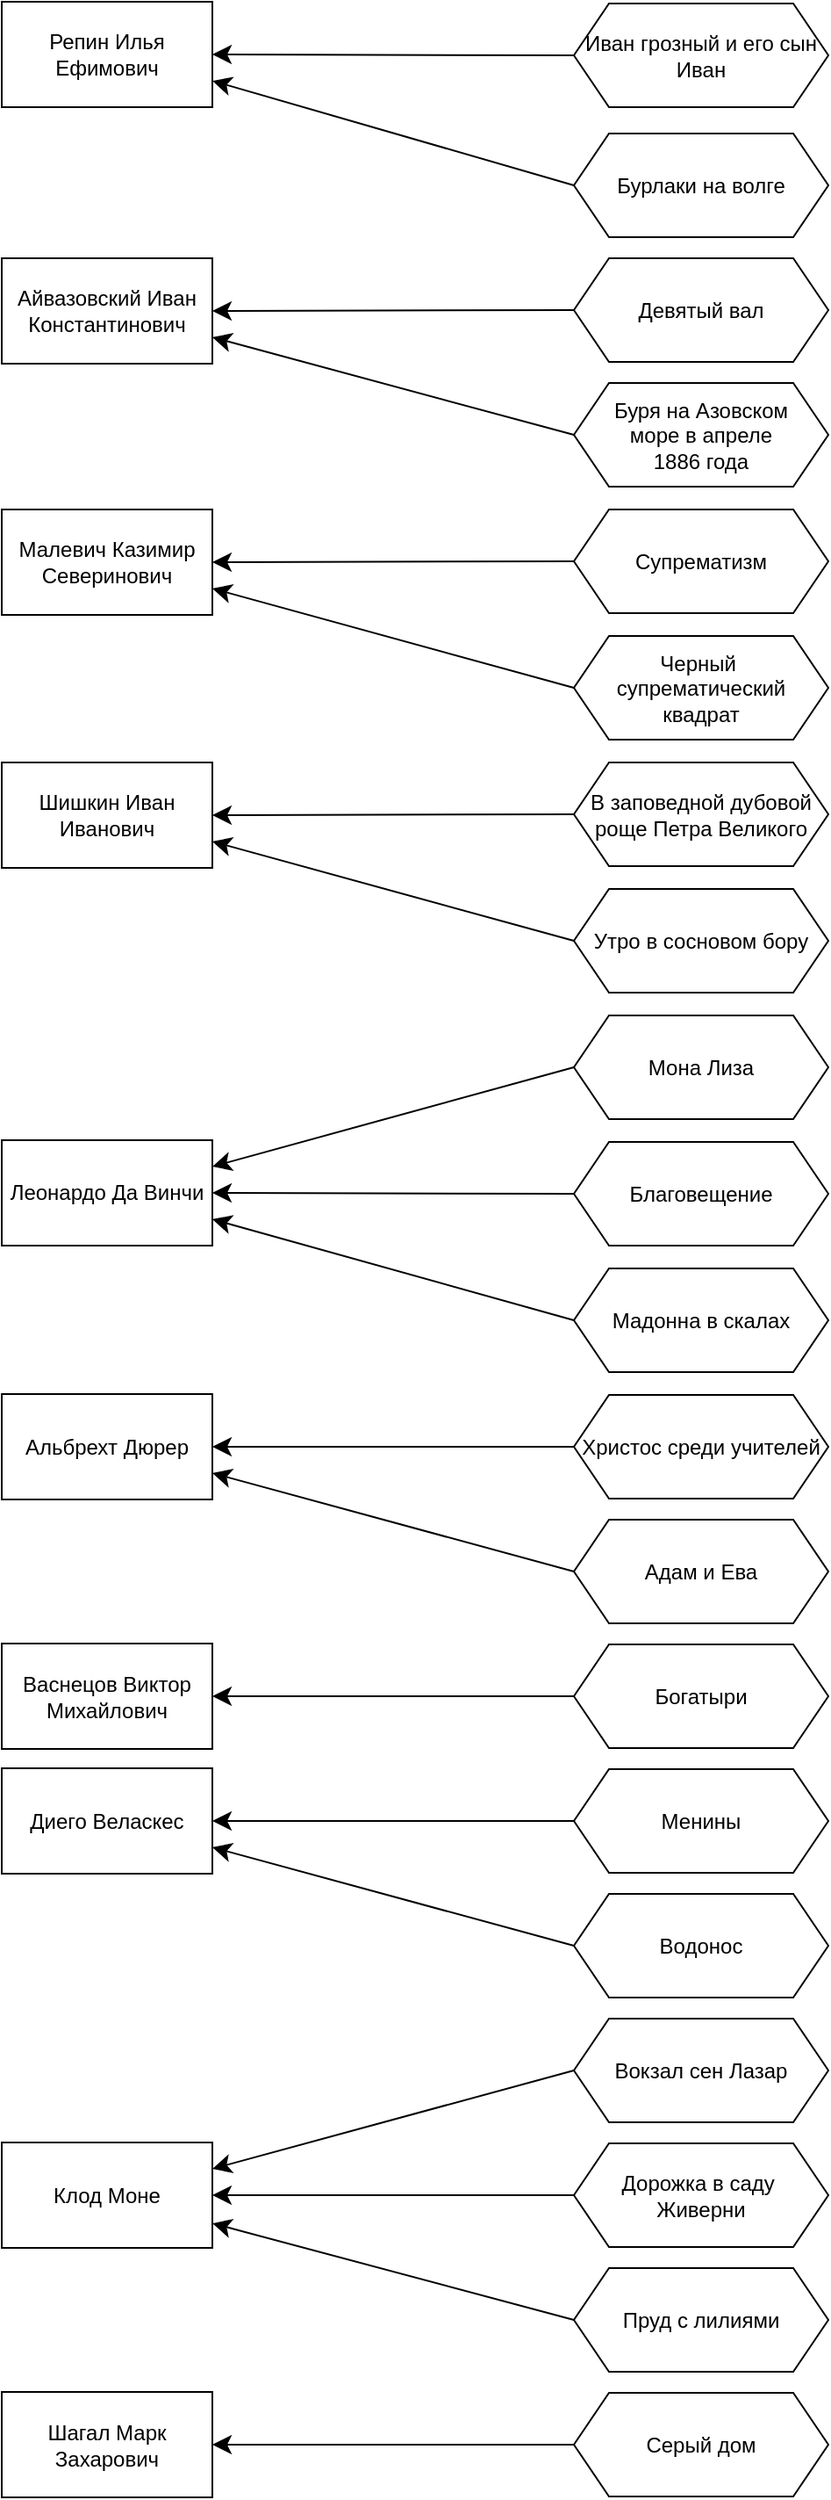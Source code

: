 <mxfile version="24.4.4" type="device" pages="3">
  <diagram name="CreatedBy" id="Sxd6O8bUPvhQP8ZZGYwb">
    <mxGraphModel dx="360" dy="856" grid="0" gridSize="10" guides="1" tooltips="1" connect="1" arrows="1" fold="1" page="0" pageScale="1" pageWidth="827" pageHeight="1169" math="0" shadow="0">
      <root>
        <mxCell id="0" />
        <mxCell id="1" parent="0" />
        <mxCell id="cnOoDW9bERbHqVxb7dPA-1" value="Репин Илья Ефимович" style="rounded=0;whiteSpace=wrap;html=1;" vertex="1" parent="1">
          <mxGeometry x="15" y="-193" width="120" height="60" as="geometry" />
        </mxCell>
        <mxCell id="cnOoDW9bERbHqVxb7dPA-2" value="Айвазовский Иван Константинович" style="rounded=0;whiteSpace=wrap;html=1;" vertex="1" parent="1">
          <mxGeometry x="15" y="-47" width="120" height="60" as="geometry" />
        </mxCell>
        <mxCell id="cnOoDW9bERbHqVxb7dPA-3" value="Малевич Казимир Северинович" style="rounded=0;whiteSpace=wrap;html=1;" vertex="1" parent="1">
          <mxGeometry x="15" y="96" width="120" height="60" as="geometry" />
        </mxCell>
        <mxCell id="cnOoDW9bERbHqVxb7dPA-4" value="Шишкин Иван Иванович" style="rounded=0;whiteSpace=wrap;html=1;" vertex="1" parent="1">
          <mxGeometry x="15" y="240" width="120" height="60" as="geometry" />
        </mxCell>
        <mxCell id="cnOoDW9bERbHqVxb7dPA-5" value="Леонардо Да Винчи" style="rounded=0;whiteSpace=wrap;html=1;" vertex="1" parent="1">
          <mxGeometry x="15" y="455" width="120" height="60" as="geometry" />
        </mxCell>
        <mxCell id="cnOoDW9bERbHqVxb7dPA-6" value="Альбрехт Дюрер" style="rounded=0;whiteSpace=wrap;html=1;" vertex="1" parent="1">
          <mxGeometry x="15" y="599.5" width="120" height="60" as="geometry" />
        </mxCell>
        <mxCell id="cnOoDW9bERbHqVxb7dPA-7" value="Васнецов Виктор Михайлович" style="rounded=0;whiteSpace=wrap;html=1;" vertex="1" parent="1">
          <mxGeometry x="15" y="741.5" width="120" height="60" as="geometry" />
        </mxCell>
        <mxCell id="cnOoDW9bERbHqVxb7dPA-8" value="Диего Веласкес" style="rounded=0;whiteSpace=wrap;html=1;" vertex="1" parent="1">
          <mxGeometry x="15" y="812.5" width="120" height="60" as="geometry" />
        </mxCell>
        <mxCell id="cnOoDW9bERbHqVxb7dPA-9" value="Клод Моне" style="rounded=0;whiteSpace=wrap;html=1;" vertex="1" parent="1">
          <mxGeometry x="15" y="1025.5" width="120" height="60" as="geometry" />
        </mxCell>
        <mxCell id="cnOoDW9bERbHqVxb7dPA-10" value="Шагал Марк Захарович" style="rounded=0;whiteSpace=wrap;html=1;" vertex="1" parent="1">
          <mxGeometry x="15" y="1167.5" width="120" height="60" as="geometry" />
        </mxCell>
        <mxCell id="cnOoDW9bERbHqVxb7dPA-21" style="edgeStyle=none;curved=1;rounded=0;orthogonalLoop=1;jettySize=auto;html=1;exitX=0;exitY=0.5;exitDx=0;exitDy=0;entryX=1;entryY=0.5;entryDx=0;entryDy=0;fontSize=12;startSize=8;endSize=8;" edge="1" parent="1" source="cnOoDW9bERbHqVxb7dPA-13" target="cnOoDW9bERbHqVxb7dPA-1">
          <mxGeometry relative="1" as="geometry" />
        </mxCell>
        <mxCell id="cnOoDW9bERbHqVxb7dPA-13" value="Иван грозный и его сын Иван" style="shape=hexagon;perimeter=hexagonPerimeter2;whiteSpace=wrap;html=1;fixedSize=1;" vertex="1" parent="1">
          <mxGeometry x="341" y="-192" width="145" height="59" as="geometry" />
        </mxCell>
        <mxCell id="cnOoDW9bERbHqVxb7dPA-22" style="edgeStyle=none;curved=1;rounded=0;orthogonalLoop=1;jettySize=auto;html=1;exitX=0;exitY=0.5;exitDx=0;exitDy=0;entryX=1;entryY=0.75;entryDx=0;entryDy=0;fontSize=12;startSize=8;endSize=8;" edge="1" parent="1" source="cnOoDW9bERbHqVxb7dPA-14" target="cnOoDW9bERbHqVxb7dPA-1">
          <mxGeometry relative="1" as="geometry" />
        </mxCell>
        <mxCell id="cnOoDW9bERbHqVxb7dPA-14" value="Бурлаки на волге" style="shape=hexagon;perimeter=hexagonPerimeter2;whiteSpace=wrap;html=1;fixedSize=1;" vertex="1" parent="1">
          <mxGeometry x="341" y="-118" width="145" height="59" as="geometry" />
        </mxCell>
        <mxCell id="cnOoDW9bERbHqVxb7dPA-23" style="edgeStyle=none;curved=1;rounded=0;orthogonalLoop=1;jettySize=auto;html=1;exitX=0;exitY=0.5;exitDx=0;exitDy=0;entryX=1;entryY=0.5;entryDx=0;entryDy=0;fontSize=12;startSize=8;endSize=8;" edge="1" parent="1" source="cnOoDW9bERbHqVxb7dPA-15" target="cnOoDW9bERbHqVxb7dPA-2">
          <mxGeometry relative="1" as="geometry" />
        </mxCell>
        <mxCell id="cnOoDW9bERbHqVxb7dPA-15" value="Девятый вал" style="shape=hexagon;perimeter=hexagonPerimeter2;whiteSpace=wrap;html=1;fixedSize=1;" vertex="1" parent="1">
          <mxGeometry x="341" y="-47" width="145" height="59" as="geometry" />
        </mxCell>
        <mxCell id="cnOoDW9bERbHqVxb7dPA-24" style="edgeStyle=none;curved=1;rounded=0;orthogonalLoop=1;jettySize=auto;html=1;exitX=0;exitY=0.5;exitDx=0;exitDy=0;entryX=1;entryY=0.75;entryDx=0;entryDy=0;fontSize=12;startSize=8;endSize=8;" edge="1" parent="1" source="cnOoDW9bERbHqVxb7dPA-16" target="cnOoDW9bERbHqVxb7dPA-2">
          <mxGeometry relative="1" as="geometry" />
        </mxCell>
        <mxCell id="cnOoDW9bERbHqVxb7dPA-16" value="Буря на Азовском&lt;div&gt;&amp;nbsp;море&amp;nbsp;&lt;span style=&quot;background-color: initial;&quot;&gt;в апреле&amp;nbsp;&lt;/span&gt;&lt;/div&gt;&lt;div&gt;&lt;span style=&quot;background-color: initial;&quot;&gt;1886 года&lt;/span&gt;&lt;/div&gt;" style="shape=hexagon;perimeter=hexagonPerimeter2;whiteSpace=wrap;html=1;fixedSize=1;" vertex="1" parent="1">
          <mxGeometry x="341" y="24" width="145" height="59" as="geometry" />
        </mxCell>
        <mxCell id="cnOoDW9bERbHqVxb7dPA-25" style="edgeStyle=none;curved=1;rounded=0;orthogonalLoop=1;jettySize=auto;html=1;exitX=0;exitY=0.5;exitDx=0;exitDy=0;entryX=1;entryY=0.5;entryDx=0;entryDy=0;fontSize=12;startSize=8;endSize=8;" edge="1" parent="1" source="cnOoDW9bERbHqVxb7dPA-17" target="cnOoDW9bERbHqVxb7dPA-3">
          <mxGeometry relative="1" as="geometry" />
        </mxCell>
        <mxCell id="cnOoDW9bERbHqVxb7dPA-17" value="Супрематизм" style="shape=hexagon;perimeter=hexagonPerimeter2;whiteSpace=wrap;html=1;fixedSize=1;" vertex="1" parent="1">
          <mxGeometry x="341" y="96" width="145" height="59" as="geometry" />
        </mxCell>
        <mxCell id="cnOoDW9bERbHqVxb7dPA-26" style="edgeStyle=none;curved=1;rounded=0;orthogonalLoop=1;jettySize=auto;html=1;exitX=0;exitY=0.5;exitDx=0;exitDy=0;entryX=1;entryY=0.75;entryDx=0;entryDy=0;fontSize=12;startSize=8;endSize=8;" edge="1" parent="1" source="cnOoDW9bERbHqVxb7dPA-18" target="cnOoDW9bERbHqVxb7dPA-3">
          <mxGeometry relative="1" as="geometry" />
        </mxCell>
        <mxCell id="cnOoDW9bERbHqVxb7dPA-18" value="Черный&amp;nbsp;&lt;div&gt;супрематический квадрат&lt;/div&gt;" style="shape=hexagon;perimeter=hexagonPerimeter2;whiteSpace=wrap;html=1;fixedSize=1;" vertex="1" parent="1">
          <mxGeometry x="341" y="168" width="145" height="59" as="geometry" />
        </mxCell>
        <mxCell id="cnOoDW9bERbHqVxb7dPA-43" style="edgeStyle=none;curved=1;rounded=0;orthogonalLoop=1;jettySize=auto;html=1;exitX=0;exitY=0.5;exitDx=0;exitDy=0;entryX=1;entryY=0.5;entryDx=0;entryDy=0;fontSize=12;startSize=8;endSize=8;" edge="1" parent="1" source="cnOoDW9bERbHqVxb7dPA-28" target="cnOoDW9bERbHqVxb7dPA-4">
          <mxGeometry relative="1" as="geometry" />
        </mxCell>
        <mxCell id="cnOoDW9bERbHqVxb7dPA-28" value="В заповедной дубовой роще Петра Великого" style="shape=hexagon;perimeter=hexagonPerimeter2;whiteSpace=wrap;html=1;fixedSize=1;" vertex="1" parent="1">
          <mxGeometry x="341" y="240" width="145" height="59" as="geometry" />
        </mxCell>
        <mxCell id="cnOoDW9bERbHqVxb7dPA-44" style="edgeStyle=none;curved=1;rounded=0;orthogonalLoop=1;jettySize=auto;html=1;exitX=0;exitY=0.5;exitDx=0;exitDy=0;entryX=1;entryY=0.75;entryDx=0;entryDy=0;fontSize=12;startSize=8;endSize=8;" edge="1" parent="1" source="cnOoDW9bERbHqVxb7dPA-30" target="cnOoDW9bERbHqVxb7dPA-4">
          <mxGeometry relative="1" as="geometry" />
        </mxCell>
        <mxCell id="cnOoDW9bERbHqVxb7dPA-30" value="Утро в сосновом бору" style="shape=hexagon;perimeter=hexagonPerimeter2;whiteSpace=wrap;html=1;fixedSize=1;" vertex="1" parent="1">
          <mxGeometry x="341" y="312" width="145" height="59" as="geometry" />
        </mxCell>
        <mxCell id="cnOoDW9bERbHqVxb7dPA-45" style="edgeStyle=none;curved=1;rounded=0;orthogonalLoop=1;jettySize=auto;html=1;exitX=0;exitY=0.5;exitDx=0;exitDy=0;entryX=1;entryY=0.25;entryDx=0;entryDy=0;fontSize=12;startSize=8;endSize=8;" edge="1" parent="1" source="cnOoDW9bERbHqVxb7dPA-31" target="cnOoDW9bERbHqVxb7dPA-5">
          <mxGeometry relative="1" as="geometry" />
        </mxCell>
        <mxCell id="cnOoDW9bERbHqVxb7dPA-31" value="Мона Лиза" style="shape=hexagon;perimeter=hexagonPerimeter2;whiteSpace=wrap;html=1;fixedSize=1;" vertex="1" parent="1">
          <mxGeometry x="341" y="384" width="145" height="59" as="geometry" />
        </mxCell>
        <mxCell id="cnOoDW9bERbHqVxb7dPA-46" style="edgeStyle=none;curved=1;rounded=0;orthogonalLoop=1;jettySize=auto;html=1;exitX=0;exitY=0.5;exitDx=0;exitDy=0;entryX=1;entryY=0.5;entryDx=0;entryDy=0;fontSize=12;startSize=8;endSize=8;" edge="1" parent="1" source="cnOoDW9bERbHqVxb7dPA-32" target="cnOoDW9bERbHqVxb7dPA-5">
          <mxGeometry relative="1" as="geometry" />
        </mxCell>
        <mxCell id="cnOoDW9bERbHqVxb7dPA-32" value="Благовещение" style="shape=hexagon;perimeter=hexagonPerimeter2;whiteSpace=wrap;html=1;fixedSize=1;" vertex="1" parent="1">
          <mxGeometry x="341" y="456" width="145" height="59" as="geometry" />
        </mxCell>
        <mxCell id="cnOoDW9bERbHqVxb7dPA-47" style="edgeStyle=none;curved=1;rounded=0;orthogonalLoop=1;jettySize=auto;html=1;exitX=0;exitY=0.5;exitDx=0;exitDy=0;entryX=1;entryY=0.75;entryDx=0;entryDy=0;fontSize=12;startSize=8;endSize=8;" edge="1" parent="1" source="cnOoDW9bERbHqVxb7dPA-33" target="cnOoDW9bERbHqVxb7dPA-5">
          <mxGeometry relative="1" as="geometry" />
        </mxCell>
        <mxCell id="cnOoDW9bERbHqVxb7dPA-33" value="Мадонна в скалах" style="shape=hexagon;perimeter=hexagonPerimeter2;whiteSpace=wrap;html=1;fixedSize=1;" vertex="1" parent="1">
          <mxGeometry x="341" y="528" width="145" height="59" as="geometry" />
        </mxCell>
        <mxCell id="cnOoDW9bERbHqVxb7dPA-48" style="edgeStyle=none;curved=1;rounded=0;orthogonalLoop=1;jettySize=auto;html=1;exitX=0;exitY=0.5;exitDx=0;exitDy=0;entryX=1;entryY=0.5;entryDx=0;entryDy=0;fontSize=12;startSize=8;endSize=8;" edge="1" parent="1" source="cnOoDW9bERbHqVxb7dPA-34" target="cnOoDW9bERbHqVxb7dPA-6">
          <mxGeometry relative="1" as="geometry" />
        </mxCell>
        <mxCell id="cnOoDW9bERbHqVxb7dPA-34" value="Христос среди учителей" style="shape=hexagon;perimeter=hexagonPerimeter2;whiteSpace=wrap;html=1;fixedSize=1;" vertex="1" parent="1">
          <mxGeometry x="341" y="600" width="145" height="59" as="geometry" />
        </mxCell>
        <mxCell id="cnOoDW9bERbHqVxb7dPA-49" style="edgeStyle=none;curved=1;rounded=0;orthogonalLoop=1;jettySize=auto;html=1;exitX=0;exitY=0.5;exitDx=0;exitDy=0;entryX=1;entryY=0.75;entryDx=0;entryDy=0;fontSize=12;startSize=8;endSize=8;" edge="1" parent="1" source="cnOoDW9bERbHqVxb7dPA-35" target="cnOoDW9bERbHqVxb7dPA-6">
          <mxGeometry relative="1" as="geometry" />
        </mxCell>
        <mxCell id="cnOoDW9bERbHqVxb7dPA-35" value="Адам и Ева" style="shape=hexagon;perimeter=hexagonPerimeter2;whiteSpace=wrap;html=1;fixedSize=1;" vertex="1" parent="1">
          <mxGeometry x="341" y="671" width="145" height="59" as="geometry" />
        </mxCell>
        <mxCell id="cnOoDW9bERbHqVxb7dPA-50" style="edgeStyle=none;curved=1;rounded=0;orthogonalLoop=1;jettySize=auto;html=1;exitX=0;exitY=0.5;exitDx=0;exitDy=0;entryX=1;entryY=0.5;entryDx=0;entryDy=0;fontSize=12;startSize=8;endSize=8;" edge="1" parent="1" source="cnOoDW9bERbHqVxb7dPA-36" target="cnOoDW9bERbHqVxb7dPA-7">
          <mxGeometry relative="1" as="geometry" />
        </mxCell>
        <mxCell id="cnOoDW9bERbHqVxb7dPA-36" value="Богатыри" style="shape=hexagon;perimeter=hexagonPerimeter2;whiteSpace=wrap;html=1;fixedSize=1;" vertex="1" parent="1">
          <mxGeometry x="341" y="742" width="145" height="59" as="geometry" />
        </mxCell>
        <mxCell id="cnOoDW9bERbHqVxb7dPA-52" style="edgeStyle=none;curved=1;rounded=0;orthogonalLoop=1;jettySize=auto;html=1;exitX=0;exitY=0.5;exitDx=0;exitDy=0;entryX=1;entryY=0.5;entryDx=0;entryDy=0;fontSize=12;startSize=8;endSize=8;" edge="1" parent="1" source="cnOoDW9bERbHqVxb7dPA-37" target="cnOoDW9bERbHqVxb7dPA-8">
          <mxGeometry relative="1" as="geometry" />
        </mxCell>
        <mxCell id="cnOoDW9bERbHqVxb7dPA-37" value="Менины" style="shape=hexagon;perimeter=hexagonPerimeter2;whiteSpace=wrap;html=1;fixedSize=1;" vertex="1" parent="1">
          <mxGeometry x="341" y="813" width="145" height="59" as="geometry" />
        </mxCell>
        <mxCell id="cnOoDW9bERbHqVxb7dPA-53" style="edgeStyle=none;curved=1;rounded=0;orthogonalLoop=1;jettySize=auto;html=1;exitX=0;exitY=0.5;exitDx=0;exitDy=0;entryX=1;entryY=0.75;entryDx=0;entryDy=0;fontSize=12;startSize=8;endSize=8;" edge="1" parent="1" source="cnOoDW9bERbHqVxb7dPA-38" target="cnOoDW9bERbHqVxb7dPA-8">
          <mxGeometry relative="1" as="geometry" />
        </mxCell>
        <mxCell id="cnOoDW9bERbHqVxb7dPA-38" value="Водонос" style="shape=hexagon;perimeter=hexagonPerimeter2;whiteSpace=wrap;html=1;fixedSize=1;" vertex="1" parent="1">
          <mxGeometry x="341" y="884" width="145" height="59" as="geometry" />
        </mxCell>
        <mxCell id="cnOoDW9bERbHqVxb7dPA-56" style="edgeStyle=none;curved=1;rounded=0;orthogonalLoop=1;jettySize=auto;html=1;exitX=0;exitY=0.5;exitDx=0;exitDy=0;entryX=1;entryY=0.25;entryDx=0;entryDy=0;fontSize=12;startSize=8;endSize=8;" edge="1" parent="1" source="cnOoDW9bERbHqVxb7dPA-39" target="cnOoDW9bERbHqVxb7dPA-9">
          <mxGeometry relative="1" as="geometry" />
        </mxCell>
        <mxCell id="cnOoDW9bERbHqVxb7dPA-39" value="Вокзал сен Лазар" style="shape=hexagon;perimeter=hexagonPerimeter2;whiteSpace=wrap;html=1;fixedSize=1;" vertex="1" parent="1">
          <mxGeometry x="341" y="955" width="145" height="59" as="geometry" />
        </mxCell>
        <mxCell id="cnOoDW9bERbHqVxb7dPA-55" style="edgeStyle=none;curved=1;rounded=0;orthogonalLoop=1;jettySize=auto;html=1;exitX=0;exitY=0.5;exitDx=0;exitDy=0;entryX=1;entryY=0.5;entryDx=0;entryDy=0;fontSize=12;startSize=8;endSize=8;" edge="1" parent="1" source="cnOoDW9bERbHqVxb7dPA-40" target="cnOoDW9bERbHqVxb7dPA-9">
          <mxGeometry relative="1" as="geometry" />
        </mxCell>
        <mxCell id="cnOoDW9bERbHqVxb7dPA-40" value="Дорожка в саду&amp;nbsp;&lt;div&gt;Живерни&lt;/div&gt;" style="shape=hexagon;perimeter=hexagonPerimeter2;whiteSpace=wrap;html=1;fixedSize=1;" vertex="1" parent="1">
          <mxGeometry x="341" y="1026" width="145" height="59" as="geometry" />
        </mxCell>
        <mxCell id="cnOoDW9bERbHqVxb7dPA-57" style="edgeStyle=none;curved=1;rounded=0;orthogonalLoop=1;jettySize=auto;html=1;exitX=0;exitY=0.5;exitDx=0;exitDy=0;fontSize=12;startSize=8;endSize=8;" edge="1" parent="1" source="cnOoDW9bERbHqVxb7dPA-41" target="cnOoDW9bERbHqVxb7dPA-9">
          <mxGeometry relative="1" as="geometry" />
        </mxCell>
        <mxCell id="cnOoDW9bERbHqVxb7dPA-41" value="Пруд с лилиями" style="shape=hexagon;perimeter=hexagonPerimeter2;whiteSpace=wrap;html=1;fixedSize=1;" vertex="1" parent="1">
          <mxGeometry x="341" y="1097" width="145" height="59" as="geometry" />
        </mxCell>
        <mxCell id="cnOoDW9bERbHqVxb7dPA-54" style="edgeStyle=none;curved=1;rounded=0;orthogonalLoop=1;jettySize=auto;html=1;exitX=0;exitY=0.5;exitDx=0;exitDy=0;entryX=1;entryY=0.5;entryDx=0;entryDy=0;fontSize=12;startSize=8;endSize=8;" edge="1" parent="1" source="cnOoDW9bERbHqVxb7dPA-42" target="cnOoDW9bERbHqVxb7dPA-10">
          <mxGeometry relative="1" as="geometry" />
        </mxCell>
        <mxCell id="cnOoDW9bERbHqVxb7dPA-42" value="Серый дом" style="shape=hexagon;perimeter=hexagonPerimeter2;whiteSpace=wrap;html=1;fixedSize=1;" vertex="1" parent="1">
          <mxGeometry x="341" y="1168" width="145" height="59" as="geometry" />
        </mxCell>
      </root>
    </mxGraphModel>
  </diagram>
  <diagram id="m3wK2_8LtnlqcD2KmCOW" name="ExhibitedIn">
    <mxGraphModel dx="414" dy="924" grid="0" gridSize="10" guides="1" tooltips="1" connect="1" arrows="1" fold="1" page="0" pageScale="1" pageWidth="827" pageHeight="1169" math="0" shadow="0">
      <root>
        <mxCell id="0" />
        <mxCell id="1" parent="0" />
        <mxCell id="yNZeFk375TuBfTLWcVBc-23" style="edgeStyle=none;curved=1;rounded=0;orthogonalLoop=1;jettySize=auto;html=1;exitX=0;exitY=0.5;exitDx=0;exitDy=0;entryX=1;entryY=0.25;entryDx=0;entryDy=0;fontSize=12;startSize=8;endSize=8;" edge="1" parent="1" source="yNZeFk375TuBfTLWcVBc-1" target="yNZeFk375TuBfTLWcVBc-21">
          <mxGeometry relative="1" as="geometry" />
        </mxCell>
        <mxCell id="yNZeFk375TuBfTLWcVBc-1" value="Иван грозный и его сын Иван" style="shape=hexagon;perimeter=hexagonPerimeter2;whiteSpace=wrap;html=1;fixedSize=1;" vertex="1" parent="1">
          <mxGeometry x="341" y="-192" width="145" height="59" as="geometry" />
        </mxCell>
        <mxCell id="yNZeFk375TuBfTLWcVBc-26" style="edgeStyle=none;curved=1;rounded=0;orthogonalLoop=1;jettySize=auto;html=1;exitX=0;exitY=0.5;exitDx=0;exitDy=0;entryX=1;entryY=0.25;entryDx=0;entryDy=0;fontSize=12;startSize=8;endSize=8;" edge="1" parent="1" source="yNZeFk375TuBfTLWcVBc-2" target="yNZeFk375TuBfTLWcVBc-22">
          <mxGeometry relative="1" as="geometry" />
        </mxCell>
        <mxCell id="yNZeFk375TuBfTLWcVBc-2" value="Бурлаки на волге" style="shape=hexagon;perimeter=hexagonPerimeter2;whiteSpace=wrap;html=1;fixedSize=1;" vertex="1" parent="1">
          <mxGeometry x="341" y="23" width="145" height="59" as="geometry" />
        </mxCell>
        <mxCell id="yNZeFk375TuBfTLWcVBc-27" style="edgeStyle=none;curved=1;rounded=0;orthogonalLoop=1;jettySize=auto;html=1;exitX=0;exitY=0.5;exitDx=0;exitDy=0;entryX=1;entryY=0.5;entryDx=0;entryDy=0;fontSize=12;startSize=8;endSize=8;" edge="1" parent="1" source="yNZeFk375TuBfTLWcVBc-3" target="yNZeFk375TuBfTLWcVBc-22">
          <mxGeometry relative="1" as="geometry" />
        </mxCell>
        <mxCell id="yNZeFk375TuBfTLWcVBc-3" value="Девятый вал" style="shape=hexagon;perimeter=hexagonPerimeter2;whiteSpace=wrap;html=1;fixedSize=1;" vertex="1" parent="1">
          <mxGeometry x="341" y="94" width="145" height="59" as="geometry" />
        </mxCell>
        <mxCell id="yNZeFk375TuBfTLWcVBc-30" style="edgeStyle=none;curved=1;rounded=0;orthogonalLoop=1;jettySize=auto;html=1;exitX=0;exitY=0.5;exitDx=0;exitDy=0;fontSize=12;startSize=8;endSize=8;" edge="1" parent="1" source="yNZeFk375TuBfTLWcVBc-4" target="yNZeFk375TuBfTLWcVBc-29">
          <mxGeometry relative="1" as="geometry" />
        </mxCell>
        <mxCell id="yNZeFk375TuBfTLWcVBc-4" value="Буря на Азовском&lt;div&gt;&amp;nbsp;море&amp;nbsp;&lt;span style=&quot;background-color: initial;&quot;&gt;в апреле&amp;nbsp;&lt;/span&gt;&lt;/div&gt;&lt;div&gt;&lt;span style=&quot;background-color: initial;&quot;&gt;1886 года&lt;/span&gt;&lt;/div&gt;" style="shape=hexagon;perimeter=hexagonPerimeter2;whiteSpace=wrap;html=1;fixedSize=1;" vertex="1" parent="1">
          <mxGeometry x="341" y="240" width="145" height="59" as="geometry" />
        </mxCell>
        <mxCell id="yNZeFk375TuBfTLWcVBc-28" style="edgeStyle=none;curved=1;rounded=0;orthogonalLoop=1;jettySize=auto;html=1;exitX=0;exitY=0.5;exitDx=0;exitDy=0;fontSize=12;startSize=8;endSize=8;" edge="1" parent="1" source="yNZeFk375TuBfTLWcVBc-5" target="yNZeFk375TuBfTLWcVBc-22">
          <mxGeometry relative="1" as="geometry" />
        </mxCell>
        <mxCell id="yNZeFk375TuBfTLWcVBc-5" value="Супрематизм" style="shape=hexagon;perimeter=hexagonPerimeter2;whiteSpace=wrap;html=1;fixedSize=1;" vertex="1" parent="1">
          <mxGeometry x="341" y="166" width="145" height="59" as="geometry" />
        </mxCell>
        <mxCell id="yNZeFk375TuBfTLWcVBc-25" style="edgeStyle=none;curved=1;rounded=0;orthogonalLoop=1;jettySize=auto;html=1;exitX=0;exitY=0.5;exitDx=0;exitDy=0;fontSize=12;startSize=8;endSize=8;" edge="1" parent="1" source="yNZeFk375TuBfTLWcVBc-6">
          <mxGeometry relative="1" as="geometry">
            <mxPoint x="145.455" y="-74.182" as="targetPoint" />
          </mxGeometry>
        </mxCell>
        <mxCell id="yNZeFk375TuBfTLWcVBc-6" value="Черный&amp;nbsp;&lt;div&gt;супрематический квадрат&lt;/div&gt;" style="shape=hexagon;perimeter=hexagonPerimeter2;whiteSpace=wrap;html=1;fixedSize=1;" vertex="1" parent="1">
          <mxGeometry x="341" y="-49" width="145" height="59" as="geometry" />
        </mxCell>
        <mxCell id="yNZeFk375TuBfTLWcVBc-31" style="edgeStyle=none;curved=1;rounded=0;orthogonalLoop=1;jettySize=auto;html=1;exitX=0;exitY=0.5;exitDx=0;exitDy=0;entryX=1;entryY=0.75;entryDx=0;entryDy=0;fontSize=12;startSize=8;endSize=8;" edge="1" parent="1" source="yNZeFk375TuBfTLWcVBc-7" target="yNZeFk375TuBfTLWcVBc-29">
          <mxGeometry relative="1" as="geometry" />
        </mxCell>
        <mxCell id="yNZeFk375TuBfTLWcVBc-7" value="В заповедной дубовой роще Петра Великого" style="shape=hexagon;perimeter=hexagonPerimeter2;whiteSpace=wrap;html=1;fixedSize=1;" vertex="1" parent="1">
          <mxGeometry x="341" y="313" width="145" height="59" as="geometry" />
        </mxCell>
        <mxCell id="yNZeFk375TuBfTLWcVBc-36" style="edgeStyle=none;curved=1;rounded=0;orthogonalLoop=1;jettySize=auto;html=1;exitX=0;exitY=0.5;exitDx=0;exitDy=0;entryX=1;entryY=0.5;entryDx=0;entryDy=0;fontSize=12;startSize=8;endSize=8;" edge="1" parent="1" source="yNZeFk375TuBfTLWcVBc-8" target="yNZeFk375TuBfTLWcVBc-35">
          <mxGeometry relative="1" as="geometry" />
        </mxCell>
        <mxCell id="yNZeFk375TuBfTLWcVBc-8" value="Утро в сосновом бору" style="shape=hexagon;perimeter=hexagonPerimeter2;whiteSpace=wrap;html=1;fixedSize=1;" vertex="1" parent="1">
          <mxGeometry x="341" y="533" width="145" height="59" as="geometry" />
        </mxCell>
        <mxCell id="yNZeFk375TuBfTLWcVBc-42" style="edgeStyle=none;curved=1;rounded=0;orthogonalLoop=1;jettySize=auto;html=1;exitX=0;exitY=0.5;exitDx=0;exitDy=0;entryX=1;entryY=0.5;entryDx=0;entryDy=0;fontSize=12;startSize=8;endSize=8;" edge="1" parent="1" source="yNZeFk375TuBfTLWcVBc-9" target="yNZeFk375TuBfTLWcVBc-37">
          <mxGeometry relative="1" as="geometry" />
        </mxCell>
        <mxCell id="yNZeFk375TuBfTLWcVBc-9" value="Мона Лиза" style="shape=hexagon;perimeter=hexagonPerimeter2;whiteSpace=wrap;html=1;fixedSize=1;" vertex="1" parent="1">
          <mxGeometry x="341" y="606" width="145" height="59" as="geometry" />
        </mxCell>
        <mxCell id="yNZeFk375TuBfTLWcVBc-47" style="edgeStyle=none;curved=1;rounded=0;orthogonalLoop=1;jettySize=auto;html=1;exitX=0;exitY=0.5;exitDx=0;exitDy=0;entryX=1;entryY=0.5;entryDx=0;entryDy=0;fontSize=12;startSize=8;endSize=8;" edge="1" parent="1" source="yNZeFk375TuBfTLWcVBc-10" target="yNZeFk375TuBfTLWcVBc-39">
          <mxGeometry relative="1" as="geometry" />
        </mxCell>
        <mxCell id="yNZeFk375TuBfTLWcVBc-10" value="Благовещение" style="shape=hexagon;perimeter=hexagonPerimeter2;whiteSpace=wrap;html=1;fixedSize=1;" vertex="1" parent="1">
          <mxGeometry x="341" y="902" width="145" height="59" as="geometry" />
        </mxCell>
        <mxCell id="yNZeFk375TuBfTLWcVBc-43" style="edgeStyle=none;curved=1;rounded=0;orthogonalLoop=1;jettySize=auto;html=1;exitX=0;exitY=0.5;exitDx=0;exitDy=0;entryX=1;entryY=0.25;entryDx=0;entryDy=0;fontSize=12;startSize=8;endSize=8;" edge="1" parent="1" source="yNZeFk375TuBfTLWcVBc-11" target="yNZeFk375TuBfTLWcVBc-38">
          <mxGeometry relative="1" as="geometry" />
        </mxCell>
        <mxCell id="yNZeFk375TuBfTLWcVBc-11" value="Мадонна в скалах" style="shape=hexagon;perimeter=hexagonPerimeter2;whiteSpace=wrap;html=1;fixedSize=1;" vertex="1" parent="1">
          <mxGeometry x="341" y="680" width="145" height="59" as="geometry" />
        </mxCell>
        <mxCell id="yNZeFk375TuBfTLWcVBc-33" style="edgeStyle=none;curved=1;rounded=0;orthogonalLoop=1;jettySize=auto;html=1;exitX=0;exitY=0.5;exitDx=0;exitDy=0;fontSize=12;startSize=8;endSize=8;" edge="1" parent="1" source="yNZeFk375TuBfTLWcVBc-12" target="yNZeFk375TuBfTLWcVBc-32">
          <mxGeometry relative="1" as="geometry" />
        </mxCell>
        <mxCell id="yNZeFk375TuBfTLWcVBc-12" value="Христос среди учителей" style="shape=hexagon;perimeter=hexagonPerimeter2;whiteSpace=wrap;html=1;fixedSize=1;" vertex="1" parent="1">
          <mxGeometry x="341" y="386" width="145" height="59" as="geometry" />
        </mxCell>
        <mxCell id="yNZeFk375TuBfTLWcVBc-51" style="edgeStyle=none;curved=1;rounded=0;orthogonalLoop=1;jettySize=auto;html=1;exitX=0;exitY=0.5;exitDx=0;exitDy=0;entryX=1;entryY=0.5;entryDx=0;entryDy=0;fontSize=12;startSize=8;endSize=8;" edge="1" parent="1" source="yNZeFk375TuBfTLWcVBc-13" target="yNZeFk375TuBfTLWcVBc-41">
          <mxGeometry relative="1" as="geometry" />
        </mxCell>
        <mxCell id="yNZeFk375TuBfTLWcVBc-13" value="Адам и Ева" style="shape=hexagon;perimeter=hexagonPerimeter2;whiteSpace=wrap;html=1;fixedSize=1;" vertex="1" parent="1">
          <mxGeometry x="341" y="1127" width="145" height="59" as="geometry" />
        </mxCell>
        <mxCell id="yNZeFk375TuBfTLWcVBc-24" style="edgeStyle=none;curved=1;rounded=0;orthogonalLoop=1;jettySize=auto;html=1;exitX=0;exitY=0.5;exitDx=0;exitDy=0;entryX=1;entryY=0.5;entryDx=0;entryDy=0;fontSize=12;startSize=8;endSize=8;" edge="1" parent="1" source="yNZeFk375TuBfTLWcVBc-14" target="yNZeFk375TuBfTLWcVBc-21">
          <mxGeometry relative="1" as="geometry" />
        </mxCell>
        <mxCell id="yNZeFk375TuBfTLWcVBc-14" value="Богатыри" style="shape=hexagon;perimeter=hexagonPerimeter2;whiteSpace=wrap;html=1;fixedSize=1;" vertex="1" parent="1">
          <mxGeometry x="341" y="-120" width="145" height="59" as="geometry" />
        </mxCell>
        <mxCell id="yNZeFk375TuBfTLWcVBc-52" style="edgeStyle=none;curved=1;rounded=0;orthogonalLoop=1;jettySize=auto;html=1;exitX=0;exitY=0.5;exitDx=0;exitDy=0;fontSize=12;startSize=8;endSize=8;" edge="1" parent="1" source="yNZeFk375TuBfTLWcVBc-15" target="yNZeFk375TuBfTLWcVBc-41">
          <mxGeometry relative="1" as="geometry" />
        </mxCell>
        <mxCell id="yNZeFk375TuBfTLWcVBc-15" value="Менины" style="shape=hexagon;perimeter=hexagonPerimeter2;whiteSpace=wrap;html=1;fixedSize=1;" vertex="1" parent="1">
          <mxGeometry x="341" y="1202" width="145" height="59" as="geometry" />
        </mxCell>
        <mxCell id="yNZeFk375TuBfTLWcVBc-48" style="edgeStyle=none;curved=1;rounded=0;orthogonalLoop=1;jettySize=auto;html=1;exitX=0;exitY=0.5;exitDx=0;exitDy=0;entryX=1;entryY=0.75;entryDx=0;entryDy=0;fontSize=12;startSize=8;endSize=8;" edge="1" parent="1" source="yNZeFk375TuBfTLWcVBc-16" target="yNZeFk375TuBfTLWcVBc-39">
          <mxGeometry relative="1" as="geometry" />
        </mxCell>
        <mxCell id="yNZeFk375TuBfTLWcVBc-16" value="Водонос" style="shape=hexagon;perimeter=hexagonPerimeter2;whiteSpace=wrap;html=1;fixedSize=1;" vertex="1" parent="1">
          <mxGeometry x="341" y="977" width="145" height="59" as="geometry" />
        </mxCell>
        <mxCell id="yNZeFk375TuBfTLWcVBc-44" style="edgeStyle=none;curved=1;rounded=0;orthogonalLoop=1;jettySize=auto;html=1;exitX=0;exitY=0.5;exitDx=0;exitDy=0;entryX=1;entryY=0.5;entryDx=0;entryDy=0;fontSize=12;startSize=8;endSize=8;" edge="1" parent="1" source="yNZeFk375TuBfTLWcVBc-17" target="yNZeFk375TuBfTLWcVBc-38">
          <mxGeometry relative="1" as="geometry" />
        </mxCell>
        <mxCell id="yNZeFk375TuBfTLWcVBc-17" value="Вокзал сен Лазар" style="shape=hexagon;perimeter=hexagonPerimeter2;whiteSpace=wrap;html=1;fixedSize=1;" vertex="1" parent="1">
          <mxGeometry x="341" y="754" width="145" height="59" as="geometry" />
        </mxCell>
        <mxCell id="yNZeFk375TuBfTLWcVBc-49" style="edgeStyle=none;curved=1;rounded=0;orthogonalLoop=1;jettySize=auto;html=1;exitX=0;exitY=0.5;exitDx=0;exitDy=0;entryX=1;entryY=0.5;entryDx=0;entryDy=0;fontSize=12;startSize=8;endSize=8;" edge="1" parent="1" source="yNZeFk375TuBfTLWcVBc-18" target="yNZeFk375TuBfTLWcVBc-40">
          <mxGeometry relative="1" as="geometry" />
        </mxCell>
        <mxCell id="yNZeFk375TuBfTLWcVBc-18" value="Дорожка в саду&amp;nbsp;&lt;div&gt;Живерни&lt;/div&gt;" style="shape=hexagon;perimeter=hexagonPerimeter2;whiteSpace=wrap;html=1;fixedSize=1;" vertex="1" parent="1">
          <mxGeometry x="341" y="1052" width="145" height="59" as="geometry" />
        </mxCell>
        <mxCell id="yNZeFk375TuBfTLWcVBc-45" style="edgeStyle=none;curved=1;rounded=0;orthogonalLoop=1;jettySize=auto;html=1;exitX=0;exitY=0.5;exitDx=0;exitDy=0;entryX=1;entryY=0.75;entryDx=0;entryDy=0;fontSize=12;startSize=8;endSize=8;" edge="1" parent="1" source="yNZeFk375TuBfTLWcVBc-19" target="yNZeFk375TuBfTLWcVBc-38">
          <mxGeometry relative="1" as="geometry" />
        </mxCell>
        <mxCell id="yNZeFk375TuBfTLWcVBc-19" value="Пруд с лилиями" style="shape=hexagon;perimeter=hexagonPerimeter2;whiteSpace=wrap;html=1;fixedSize=1;" vertex="1" parent="1">
          <mxGeometry x="341" y="829" width="145" height="59" as="geometry" />
        </mxCell>
        <mxCell id="yNZeFk375TuBfTLWcVBc-34" style="edgeStyle=none;curved=1;rounded=0;orthogonalLoop=1;jettySize=auto;html=1;exitX=0;exitY=0.5;exitDx=0;exitDy=0;fontSize=12;startSize=8;endSize=8;" edge="1" parent="1" source="yNZeFk375TuBfTLWcVBc-20" target="yNZeFk375TuBfTLWcVBc-32">
          <mxGeometry relative="1" as="geometry" />
        </mxCell>
        <mxCell id="yNZeFk375TuBfTLWcVBc-20" value="Серый дом" style="shape=hexagon;perimeter=hexagonPerimeter2;whiteSpace=wrap;html=1;fixedSize=1;" vertex="1" parent="1">
          <mxGeometry x="341" y="459" width="145" height="59" as="geometry" />
        </mxCell>
        <mxCell id="yNZeFk375TuBfTLWcVBc-21" value="Государственная Третьяковская галерея" style="rounded=1;whiteSpace=wrap;html=1;" vertex="1" parent="1">
          <mxGeometry x="21" y="-120.5" width="120" height="60" as="geometry" />
        </mxCell>
        <mxCell id="yNZeFk375TuBfTLWcVBc-22" value="Государственный Русский музей" style="rounded=1;whiteSpace=wrap;html=1;" vertex="1" parent="1">
          <mxGeometry x="21" y="94" width="120" height="60" as="geometry" />
        </mxCell>
        <mxCell id="yNZeFk375TuBfTLWcVBc-29" value="Национальный художественный музей" style="rounded=1;whiteSpace=wrap;html=1;" vertex="1" parent="1">
          <mxGeometry x="21" y="239.5" width="120" height="60" as="geometry" />
        </mxCell>
        <mxCell id="yNZeFk375TuBfTLWcVBc-32" value="Музей Тиссена-Борнемисы" style="rounded=1;whiteSpace=wrap;html=1;" vertex="1" parent="1">
          <mxGeometry x="21" y="386" width="120" height="60" as="geometry" />
        </mxCell>
        <mxCell id="yNZeFk375TuBfTLWcVBc-35" value="Государственный Эрмитаж" style="rounded=1;whiteSpace=wrap;html=1;" vertex="1" parent="1">
          <mxGeometry x="21" y="532.5" width="120" height="60" as="geometry" />
        </mxCell>
        <mxCell id="yNZeFk375TuBfTLWcVBc-37" value="Музей Лувра" style="rounded=1;whiteSpace=wrap;html=1;" vertex="1" parent="1">
          <mxGeometry x="21" y="605.5" width="120" height="60" as="geometry" />
        </mxCell>
        <mxCell id="yNZeFk375TuBfTLWcVBc-38" value="Лондонская национальная галерея" style="rounded=1;whiteSpace=wrap;html=1;" vertex="1" parent="1">
          <mxGeometry x="21" y="754" width="120" height="60" as="geometry" />
        </mxCell>
        <mxCell id="yNZeFk375TuBfTLWcVBc-39" value="Галерея Уффици" style="rounded=1;whiteSpace=wrap;html=1;" vertex="1" parent="1">
          <mxGeometry x="21" y="901.5" width="120" height="60" as="geometry" />
        </mxCell>
        <mxCell id="yNZeFk375TuBfTLWcVBc-40" value="Галерея Бельведер" style="rounded=1;whiteSpace=wrap;html=1;" vertex="1" parent="1">
          <mxGeometry x="21" y="1051.5" width="120" height="60" as="geometry" />
        </mxCell>
        <mxCell id="yNZeFk375TuBfTLWcVBc-41" value="Музей Прадо" style="rounded=1;whiteSpace=wrap;html=1;" vertex="1" parent="1">
          <mxGeometry x="21" y="1126.5" width="120" height="60" as="geometry" />
        </mxCell>
      </root>
    </mxGraphModel>
  </diagram>
  <diagram id="X_uRfsIRnecZThch10pK" name="ExhibitsIn">
    <mxGraphModel dx="1560" dy="1226" grid="0" gridSize="10" guides="1" tooltips="1" connect="1" arrows="1" fold="1" page="0" pageScale="1" pageWidth="827" pageHeight="1169" math="0" shadow="0">
      <root>
        <mxCell id="0" />
        <mxCell id="1" parent="0" />
        <mxCell id="B3oZ_LdC1OkxFUiesq2Q-1" value="Репин Илья Ефимович" style="rounded=0;whiteSpace=wrap;html=1;" vertex="1" parent="1">
          <mxGeometry x="257" y="-46" width="120" height="60" as="geometry" />
        </mxCell>
        <mxCell id="B3oZ_LdC1OkxFUiesq2Q-2" value="Айвазовский Иван Константинович" style="rounded=0;whiteSpace=wrap;html=1;" vertex="1" parent="1">
          <mxGeometry x="257" y="190" width="120" height="60" as="geometry" />
        </mxCell>
        <mxCell id="B3oZ_LdC1OkxFUiesq2Q-3" value="Малевич Казимир Северинович" style="rounded=0;whiteSpace=wrap;html=1;" vertex="1" parent="1">
          <mxGeometry x="257" y="-126" width="120" height="60" as="geometry" />
        </mxCell>
        <mxCell id="B3oZ_LdC1OkxFUiesq2Q-4" value="Шишкин Иван Иванович" style="rounded=0;whiteSpace=wrap;html=1;" vertex="1" parent="1">
          <mxGeometry x="257" y="36" width="120" height="60" as="geometry" />
        </mxCell>
        <mxCell id="WbyW0RKahZ0KyhapQWea-71" style="edgeStyle=none;curved=1;rounded=0;orthogonalLoop=1;jettySize=auto;html=1;fontSize=12;startSize=8;endSize=8;" edge="1" parent="1">
          <mxGeometry relative="1" as="geometry">
            <mxPoint x="256" y="357" as="sourcePoint" />
            <mxPoint x="22" y="357" as="targetPoint" />
          </mxGeometry>
        </mxCell>
        <mxCell id="B3oZ_LdC1OkxFUiesq2Q-5" value="Леонардо Да Винчи" style="rounded=0;whiteSpace=wrap;html=1;" vertex="1" parent="1">
          <mxGeometry x="257" y="327" width="120" height="60" as="geometry" />
        </mxCell>
        <mxCell id="B3oZ_LdC1OkxFUiesq2Q-6" value="Альбрехт Дюрер" style="rounded=0;whiteSpace=wrap;html=1;" vertex="1" parent="1">
          <mxGeometry x="-405" y="215" width="120" height="60" as="geometry" />
        </mxCell>
        <mxCell id="B3oZ_LdC1OkxFUiesq2Q-7" value="Васнецов Виктор Михайлович" style="rounded=0;whiteSpace=wrap;html=1;" vertex="1" parent="1">
          <mxGeometry x="257" y="114" width="120" height="60" as="geometry" />
        </mxCell>
        <mxCell id="WbyW0RKahZ0KyhapQWea-73" style="edgeStyle=none;curved=1;rounded=0;orthogonalLoop=1;jettySize=auto;html=1;exitX=1;exitY=0.25;exitDx=0;exitDy=0;entryX=0;entryY=0.75;entryDx=0;entryDy=0;fontSize=12;startSize=8;endSize=8;" edge="1" parent="1" source="B3oZ_LdC1OkxFUiesq2Q-8" target="oBV5zci_lNXTnL7XzzKv-5">
          <mxGeometry relative="1" as="geometry" />
        </mxCell>
        <mxCell id="B3oZ_LdC1OkxFUiesq2Q-8" value="Диего Веласкес" style="rounded=0;whiteSpace=wrap;html=1;" vertex="1" parent="1">
          <mxGeometry x="-405" y="282" width="120" height="60" as="geometry" />
        </mxCell>
        <mxCell id="WbyW0RKahZ0KyhapQWea-104" style="edgeStyle=none;curved=1;rounded=0;orthogonalLoop=1;jettySize=auto;html=1;exitX=1;exitY=1;exitDx=0;exitDy=0;fontSize=12;startSize=8;endSize=8;" edge="1" parent="1" source="B3oZ_LdC1OkxFUiesq2Q-9">
          <mxGeometry relative="1" as="geometry">
            <mxPoint x="-151" y="207" as="targetPoint" />
          </mxGeometry>
        </mxCell>
        <mxCell id="B3oZ_LdC1OkxFUiesq2Q-9" value="Клод Моне" style="rounded=0;whiteSpace=wrap;html=1;" vertex="1" parent="1">
          <mxGeometry x="-405" y="147" width="120" height="60" as="geometry" />
        </mxCell>
        <mxCell id="WbyW0RKahZ0KyhapQWea-35" style="edgeStyle=none;curved=1;rounded=0;orthogonalLoop=1;jettySize=auto;html=1;exitX=1;exitY=0.5;exitDx=0;exitDy=0;fontSize=12;startSize=8;endSize=8;" edge="1" parent="1" source="B3oZ_LdC1OkxFUiesq2Q-10">
          <mxGeometry relative="1" as="geometry">
            <mxPoint x="-150" y="59" as="targetPoint" />
          </mxGeometry>
        </mxCell>
        <mxCell id="B3oZ_LdC1OkxFUiesq2Q-10" value="Шагал Марк Захарович" style="rounded=0;whiteSpace=wrap;html=1;" vertex="1" parent="1">
          <mxGeometry x="-396" y="29" width="120" height="60" as="geometry" />
        </mxCell>
        <mxCell id="oBV5zci_lNXTnL7XzzKv-1" value="Государственная Третьяковская галерея" style="rounded=1;whiteSpace=wrap;html=1;" vertex="1" parent="1">
          <mxGeometry x="-122" y="29" width="120" height="60" as="geometry" />
        </mxCell>
        <mxCell id="oBV5zci_lNXTnL7XzzKv-2" value="Государственный Русский музей" style="rounded=1;whiteSpace=wrap;html=1;" vertex="1" parent="1">
          <mxGeometry x="-122" y="-46" width="120" height="60" as="geometry" />
        </mxCell>
        <mxCell id="oBV5zci_lNXTnL7XzzKv-3" value="Национальный художественный музей" style="rounded=1;whiteSpace=wrap;html=1;" vertex="1" parent="1">
          <mxGeometry x="-122" y="-126" width="120" height="60" as="geometry" />
        </mxCell>
        <mxCell id="oBV5zci_lNXTnL7XzzKv-4" value="Музей Тиссена-Борнемисы" style="rounded=1;whiteSpace=wrap;html=1;" vertex="1" parent="1">
          <mxGeometry x="-122" y="106" width="120" height="60" as="geometry" />
        </mxCell>
        <mxCell id="oBV5zci_lNXTnL7XzzKv-5" value="Государственный Эрмитаж" style="rounded=1;whiteSpace=wrap;html=1;" vertex="1" parent="1">
          <mxGeometry x="-122" y="252" width="120" height="60" as="geometry" />
        </mxCell>
        <mxCell id="oBV5zci_lNXTnL7XzzKv-6" value="Музей Лувра" style="rounded=1;whiteSpace=wrap;html=1;" vertex="1" parent="1">
          <mxGeometry x="-122" y="327" width="120" height="60" as="geometry" />
        </mxCell>
        <mxCell id="oBV5zci_lNXTnL7XzzKv-7" value="Лондонская национальная галерея" style="rounded=1;whiteSpace=wrap;html=1;" vertex="1" parent="1">
          <mxGeometry x="-120" y="562" width="120" height="60" as="geometry" />
        </mxCell>
        <mxCell id="oBV5zci_lNXTnL7XzzKv-8" value="Галерея Уффици" style="rounded=1;whiteSpace=wrap;html=1;" vertex="1" parent="1">
          <mxGeometry x="-120" y="483" width="120" height="60" as="geometry" />
        </mxCell>
        <mxCell id="WbyW0RKahZ0KyhapQWea-1" value="Галерея Бельведер" style="rounded=1;whiteSpace=wrap;html=1;" vertex="1" parent="1">
          <mxGeometry x="-120" y="177" width="120" height="60" as="geometry" />
        </mxCell>
        <mxCell id="WbyW0RKahZ0KyhapQWea-2" value="Музей Прадо" style="rounded=1;whiteSpace=wrap;html=1;" vertex="1" parent="1">
          <mxGeometry x="-122" y="404" width="120" height="60" as="geometry" />
        </mxCell>
        <mxCell id="WbyW0RKahZ0KyhapQWea-6" value="" style="endArrow=none;html=1;rounded=0;fontSize=12;startSize=8;endSize=8;curved=1;" edge="1" parent="1">
          <mxGeometry width="50" height="50" relative="1" as="geometry">
            <mxPoint x="195" y="67" as="sourcePoint" />
            <mxPoint x="195" y="-97" as="targetPoint" />
          </mxGeometry>
        </mxCell>
        <mxCell id="WbyW0RKahZ0KyhapQWea-10" value="" style="endArrow=none;html=1;rounded=0;fontSize=12;startSize=8;endSize=8;curved=1;entryX=0;entryY=0.5;entryDx=0;entryDy=0;" edge="1" parent="1">
          <mxGeometry width="50" height="50" relative="1" as="geometry">
            <mxPoint x="196" y="66" as="sourcePoint" />
            <mxPoint x="257" y="65.5" as="targetPoint" />
          </mxGeometry>
        </mxCell>
        <mxCell id="WbyW0RKahZ0KyhapQWea-11" value="" style="endArrow=none;html=1;rounded=0;fontSize=12;startSize=8;endSize=8;curved=1;entryX=0;entryY=0.5;entryDx=0;entryDy=0;" edge="1" parent="1">
          <mxGeometry width="50" height="50" relative="1" as="geometry">
            <mxPoint x="141" y="144" as="sourcePoint" />
            <mxPoint x="257" y="143.5" as="targetPoint" />
          </mxGeometry>
        </mxCell>
        <mxCell id="WbyW0RKahZ0KyhapQWea-23" value="" style="endArrow=classic;html=1;rounded=0;fontSize=12;startSize=8;endSize=8;curved=1;entryX=1;entryY=0.5;entryDx=0;entryDy=0;" edge="1" parent="1" target="oBV5zci_lNXTnL7XzzKv-2">
          <mxGeometry width="50" height="50" relative="1" as="geometry">
            <mxPoint x="21" y="-16" as="sourcePoint" />
            <mxPoint x="184" y="72" as="targetPoint" />
          </mxGeometry>
        </mxCell>
        <mxCell id="WbyW0RKahZ0KyhapQWea-24" value="" style="endArrow=none;html=1;rounded=0;fontSize=12;startSize=8;endSize=8;curved=1;" edge="1" parent="1">
          <mxGeometry width="50" height="50" relative="1" as="geometry">
            <mxPoint x="21" y="281" as="sourcePoint" />
            <mxPoint x="21" y="-16" as="targetPoint" />
          </mxGeometry>
        </mxCell>
        <mxCell id="WbyW0RKahZ0KyhapQWea-25" value="" style="endArrow=classic;html=1;rounded=0;fontSize=12;startSize=8;endSize=8;curved=1;entryX=1;entryY=0.5;entryDx=0;entryDy=0;" edge="1" parent="1">
          <mxGeometry width="50" height="50" relative="1" as="geometry">
            <mxPoint x="21" y="60" as="sourcePoint" />
            <mxPoint x="-2" y="60" as="targetPoint" />
          </mxGeometry>
        </mxCell>
        <mxCell id="WbyW0RKahZ0KyhapQWea-36" value="" style="endArrow=none;html=1;rounded=0;fontSize=12;startSize=8;endSize=8;curved=1;" edge="1" parent="1">
          <mxGeometry width="50" height="50" relative="1" as="geometry">
            <mxPoint x="-150" y="121" as="sourcePoint" />
            <mxPoint x="-150" y="60" as="targetPoint" />
          </mxGeometry>
        </mxCell>
        <mxCell id="WbyW0RKahZ0KyhapQWea-37" value="" style="endArrow=classic;html=1;rounded=0;fontSize=12;startSize=8;endSize=8;curved=1;entryX=0;entryY=0.25;entryDx=0;entryDy=0;" edge="1" parent="1" target="oBV5zci_lNXTnL7XzzKv-4">
          <mxGeometry width="50" height="50" relative="1" as="geometry">
            <mxPoint x="-150" y="121" as="sourcePoint" />
            <mxPoint x="-117" y="127" as="targetPoint" />
          </mxGeometry>
        </mxCell>
        <mxCell id="WbyW0RKahZ0KyhapQWea-38" value="" style="endArrow=none;html=1;rounded=0;fontSize=12;startSize=8;endSize=8;curved=1;" edge="1" parent="1">
          <mxGeometry width="50" height="50" relative="1" as="geometry">
            <mxPoint x="15" y="60" as="sourcePoint" />
            <mxPoint x="19" y="60" as="targetPoint" />
          </mxGeometry>
        </mxCell>
        <mxCell id="WbyW0RKahZ0KyhapQWea-45" value="" style="endArrow=none;html=1;rounded=0;fontSize=12;startSize=8;endSize=8;curved=1;" edge="1" parent="1">
          <mxGeometry width="50" height="50" relative="1" as="geometry">
            <mxPoint x="-454" y="578" as="sourcePoint" />
            <mxPoint x="-454" y="137" as="targetPoint" />
          </mxGeometry>
        </mxCell>
        <mxCell id="WbyW0RKahZ0KyhapQWea-63" value="" style="endArrow=none;html=1;rounded=0;fontSize=12;startSize=8;endSize=8;curved=1;entryX=0;entryY=0.5;entryDx=0;entryDy=0;" edge="1" parent="1" target="B3oZ_LdC1OkxFUiesq2Q-8">
          <mxGeometry width="50" height="50" relative="1" as="geometry">
            <mxPoint x="-429" y="312" as="sourcePoint" />
            <mxPoint x="-379" y="277" as="targetPoint" />
          </mxGeometry>
        </mxCell>
        <mxCell id="WbyW0RKahZ0KyhapQWea-69" value="" style="endArrow=none;html=1;rounded=0;fontSize=12;startSize=8;endSize=8;curved=1;" edge="1" parent="1">
          <mxGeometry width="50" height="50" relative="1" as="geometry">
            <mxPoint x="-150" y="268" as="sourcePoint" />
            <mxPoint x="-150" y="193" as="targetPoint" />
          </mxGeometry>
        </mxCell>
        <mxCell id="WbyW0RKahZ0KyhapQWea-70" value="" style="endArrow=classic;html=1;rounded=0;fontSize=12;startSize=8;endSize=8;curved=1;entryX=0;entryY=0.25;entryDx=0;entryDy=0;" edge="1" parent="1" target="oBV5zci_lNXTnL7XzzKv-5">
          <mxGeometry width="50" height="50" relative="1" as="geometry">
            <mxPoint x="-150" y="267" as="sourcePoint" />
            <mxPoint x="-180" y="304" as="targetPoint" />
          </mxGeometry>
        </mxCell>
        <mxCell id="WbyW0RKahZ0KyhapQWea-75" value="" style="endArrow=none;html=1;rounded=0;fontSize=12;startSize=8;endSize=8;curved=1;" edge="1" parent="1">
          <mxGeometry width="50" height="50" relative="1" as="geometry">
            <mxPoint x="-146" y="498" as="sourcePoint" />
            <mxPoint x="-146" y="356" as="targetPoint" />
          </mxGeometry>
        </mxCell>
        <mxCell id="WbyW0RKahZ0KyhapQWea-76" value="" style="endArrow=classic;html=1;rounded=0;fontSize=12;startSize=8;endSize=8;curved=1;entryX=0;entryY=0.5;entryDx=0;entryDy=0;" edge="1" parent="1" target="WbyW0RKahZ0KyhapQWea-2">
          <mxGeometry width="50" height="50" relative="1" as="geometry">
            <mxPoint x="-146" y="434" as="sourcePoint" />
            <mxPoint x="-96" y="422" as="targetPoint" />
          </mxGeometry>
        </mxCell>
        <mxCell id="WbyW0RKahZ0KyhapQWea-77" value="" style="endArrow=classic;html=1;rounded=0;fontSize=12;startSize=8;endSize=8;curved=1;entryX=1;entryY=0.5;entryDx=0;entryDy=0;" edge="1" parent="1" target="WbyW0RKahZ0KyhapQWea-2">
          <mxGeometry width="50" height="50" relative="1" as="geometry">
            <mxPoint x="22" y="434" as="sourcePoint" />
            <mxPoint x="-96" y="422" as="targetPoint" />
          </mxGeometry>
        </mxCell>
        <mxCell id="WbyW0RKahZ0KyhapQWea-78" value="" style="endArrow=none;html=1;rounded=0;fontSize=12;startSize=8;endSize=8;curved=1;" edge="1" parent="1">
          <mxGeometry width="50" height="50" relative="1" as="geometry">
            <mxPoint x="22" y="342" as="sourcePoint" />
            <mxPoint x="22" y="577" as="targetPoint" />
          </mxGeometry>
        </mxCell>
        <mxCell id="WbyW0RKahZ0KyhapQWea-79" value="" style="endArrow=classic;html=1;rounded=0;fontSize=12;startSize=8;endSize=8;curved=1;" edge="1" parent="1">
          <mxGeometry width="50" height="50" relative="1" as="geometry">
            <mxPoint x="-429" y="372" as="sourcePoint" />
            <mxPoint x="-146" y="372" as="targetPoint" />
          </mxGeometry>
        </mxCell>
        <mxCell id="WbyW0RKahZ0KyhapQWea-80" value="" style="endArrow=none;html=1;rounded=0;fontSize=12;startSize=8;endSize=8;curved=1;" edge="1" parent="1">
          <mxGeometry width="50" height="50" relative="1" as="geometry">
            <mxPoint x="-429" y="372" as="sourcePoint" />
            <mxPoint x="-429" y="246" as="targetPoint" />
          </mxGeometry>
        </mxCell>
        <mxCell id="WbyW0RKahZ0KyhapQWea-83" value="" style="endArrow=classic;html=1;rounded=0;fontSize=12;startSize=8;endSize=8;curved=1;entryX=0;entryY=0.25;entryDx=0;entryDy=0;" edge="1" parent="1" target="oBV5zci_lNXTnL7XzzKv-7">
          <mxGeometry width="50" height="50" relative="1" as="geometry">
            <mxPoint x="-454" y="577" as="sourcePoint" />
            <mxPoint x="-198" y="488" as="targetPoint" />
          </mxGeometry>
        </mxCell>
        <mxCell id="WbyW0RKahZ0KyhapQWea-85" value="" style="endArrow=none;html=1;rounded=0;fontSize=12;startSize=8;endSize=8;curved=1;entryX=0;entryY=0.5;entryDx=0;entryDy=0;" edge="1" parent="1" target="B3oZ_LdC1OkxFUiesq2Q-10">
          <mxGeometry width="50" height="50" relative="1" as="geometry">
            <mxPoint x="-485" y="59" as="sourcePoint" />
            <mxPoint x="-401" y="34" as="targetPoint" />
          </mxGeometry>
        </mxCell>
        <mxCell id="WbyW0RKahZ0KyhapQWea-86" value="" style="endArrow=none;html=1;rounded=0;fontSize=12;startSize=8;endSize=8;curved=1;" edge="1" parent="1">
          <mxGeometry width="50" height="50" relative="1" as="geometry">
            <mxPoint x="-483" y="523" as="sourcePoint" />
            <mxPoint x="-485" y="59" as="targetPoint" />
          </mxGeometry>
        </mxCell>
        <mxCell id="WbyW0RKahZ0KyhapQWea-88" value="" style="endArrow=classic;html=1;rounded=0;fontSize=12;startSize=8;endSize=8;curved=1;entryX=0;entryY=0.5;entryDx=0;entryDy=0;" edge="1" parent="1">
          <mxGeometry width="50" height="50" relative="1" as="geometry">
            <mxPoint x="-484" y="522" as="sourcePoint" />
            <mxPoint x="-120" y="522" as="targetPoint" />
          </mxGeometry>
        </mxCell>
        <mxCell id="WbyW0RKahZ0KyhapQWea-90" value="" style="endArrow=none;html=1;rounded=0;fontSize=12;startSize=8;endSize=8;curved=1;exitX=1;exitY=0.5;exitDx=0;exitDy=0;" edge="1" parent="1" source="B3oZ_LdC1OkxFUiesq2Q-1">
          <mxGeometry width="50" height="50" relative="1" as="geometry">
            <mxPoint x="377" y="-14.5" as="sourcePoint" />
            <mxPoint x="432" y="-16" as="targetPoint" />
          </mxGeometry>
        </mxCell>
        <mxCell id="WbyW0RKahZ0KyhapQWea-91" value="" style="endArrow=none;html=1;rounded=0;fontSize=12;startSize=8;endSize=8;curved=1;" edge="1" parent="1">
          <mxGeometry width="50" height="50" relative="1" as="geometry">
            <mxPoint x="432" y="593" as="sourcePoint" />
            <mxPoint x="432" y="-15" as="targetPoint" />
          </mxGeometry>
        </mxCell>
        <mxCell id="WbyW0RKahZ0KyhapQWea-92" value="" style="endArrow=classic;html=1;rounded=0;fontSize=12;startSize=8;endSize=8;curved=1;entryX=1;entryY=0.5;entryDx=0;entryDy=0;" edge="1" parent="1" target="oBV5zci_lNXTnL7XzzKv-7">
          <mxGeometry width="50" height="50" relative="1" as="geometry">
            <mxPoint x="432" y="592" as="sourcePoint" />
            <mxPoint x="151" y="444" as="targetPoint" />
          </mxGeometry>
        </mxCell>
        <mxCell id="WbyW0RKahZ0KyhapQWea-96" value="" style="endArrow=classic;html=1;rounded=0;fontSize=12;startSize=8;endSize=8;curved=1;entryX=0;entryY=0.25;entryDx=0;entryDy=0;" edge="1" parent="1" target="oBV5zci_lNXTnL7XzzKv-8">
          <mxGeometry width="50" height="50" relative="1" as="geometry">
            <mxPoint x="-147" y="498" as="sourcePoint" />
            <mxPoint x="-145" y="535" as="targetPoint" />
          </mxGeometry>
        </mxCell>
        <mxCell id="WbyW0RKahZ0KyhapQWea-98" value="" style="endArrow=none;html=1;rounded=0;fontSize=12;startSize=8;endSize=8;curved=1;" edge="1" parent="1">
          <mxGeometry width="50" height="50" relative="1" as="geometry">
            <mxPoint x="404" y="512" as="sourcePoint" />
            <mxPoint x="404" y="221" as="targetPoint" />
          </mxGeometry>
        </mxCell>
        <mxCell id="WbyW0RKahZ0KyhapQWea-99" value="" style="endArrow=classic;html=1;rounded=0;fontSize=12;startSize=8;endSize=8;curved=1;entryX=1;entryY=0.5;entryDx=0;entryDy=0;" edge="1" parent="1" target="oBV5zci_lNXTnL7XzzKv-8">
          <mxGeometry width="50" height="50" relative="1" as="geometry">
            <mxPoint x="403" y="513" as="sourcePoint" />
            <mxPoint x="-29" y="443" as="targetPoint" />
          </mxGeometry>
        </mxCell>
        <mxCell id="WbyW0RKahZ0KyhapQWea-100" value="" style="endArrow=none;html=1;rounded=0;fontSize=12;startSize=8;endSize=8;curved=1;entryX=1;entryY=0.5;entryDx=0;entryDy=0;" edge="1" parent="1" target="B3oZ_LdC1OkxFUiesq2Q-2">
          <mxGeometry width="50" height="50" relative="1" as="geometry">
            <mxPoint x="403" y="220" as="sourcePoint" />
            <mxPoint x="255" y="352" as="targetPoint" />
          </mxGeometry>
        </mxCell>
        <mxCell id="WbyW0RKahZ0KyhapQWea-102" value="" style="endArrow=none;html=1;rounded=0;fontSize=12;startSize=8;endSize=8;curved=1;entryX=0;entryY=0.5;entryDx=0;entryDy=0;" edge="1" parent="1" target="B3oZ_LdC1OkxFUiesq2Q-9">
          <mxGeometry width="50" height="50" relative="1" as="geometry">
            <mxPoint x="-454" y="177" as="sourcePoint" />
            <mxPoint x="-407" y="159" as="targetPoint" />
          </mxGeometry>
        </mxCell>
        <mxCell id="WbyW0RKahZ0KyhapQWea-105" value="" style="endArrow=classic;html=1;rounded=0;fontSize=12;startSize=8;endSize=8;curved=1;exitX=0;exitY=0.5;exitDx=0;exitDy=0;" edge="1" parent="1" source="B3oZ_LdC1OkxFUiesq2Q-6">
          <mxGeometry width="50" height="50" relative="1" as="geometry">
            <mxPoint x="-262" y="402" as="sourcePoint" />
            <mxPoint x="-455" y="245" as="targetPoint" />
          </mxGeometry>
        </mxCell>
        <mxCell id="WbyW0RKahZ0KyhapQWea-107" value="" style="endArrow=none;html=1;rounded=0;fontSize=12;startSize=8;endSize=8;curved=1;entryX=0;entryY=0.5;entryDx=0;entryDy=0;" edge="1" parent="1" target="B3oZ_LdC1OkxFUiesq2Q-1">
          <mxGeometry width="50" height="50" relative="1" as="geometry">
            <mxPoint x="195" y="-16" as="sourcePoint" />
            <mxPoint x="52" y="249" as="targetPoint" />
          </mxGeometry>
        </mxCell>
        <mxCell id="WbyW0RKahZ0KyhapQWea-110" value="" style="endArrow=classic;html=1;rounded=0;fontSize=12;startSize=8;endSize=8;curved=1;" edge="1" parent="1">
          <mxGeometry width="50" height="50" relative="1" as="geometry">
            <mxPoint x="194" y="36" as="sourcePoint" />
            <mxPoint x="20" y="36" as="targetPoint" />
          </mxGeometry>
        </mxCell>
        <mxCell id="WbyW0RKahZ0KyhapQWea-112" value="" style="endArrow=classic;html=1;rounded=0;fontSize=12;startSize=8;endSize=8;curved=1;entryX=1;entryY=0.75;entryDx=0;entryDy=0;" edge="1" parent="1" target="oBV5zci_lNXTnL7XzzKv-3">
          <mxGeometry width="50" height="50" relative="1" as="geometry">
            <mxPoint x="194" y="-81" as="sourcePoint" />
            <mxPoint x="52" y="249" as="targetPoint" />
          </mxGeometry>
        </mxCell>
        <mxCell id="WbyW0RKahZ0KyhapQWea-113" value="" style="endArrow=none;html=1;rounded=0;fontSize=12;startSize=8;endSize=8;curved=1;entryX=0;entryY=0.5;entryDx=0;entryDy=0;" edge="1" parent="1" target="B3oZ_LdC1OkxFUiesq2Q-3">
          <mxGeometry width="50" height="50" relative="1" as="geometry">
            <mxPoint x="194" y="-96" as="sourcePoint" />
            <mxPoint x="52" y="249" as="targetPoint" />
          </mxGeometry>
        </mxCell>
        <mxCell id="WbyW0RKahZ0KyhapQWea-114" value="" style="endArrow=none;html=1;rounded=0;fontSize=12;startSize=8;endSize=8;curved=1;" edge="1" parent="1">
          <mxGeometry width="50" height="50" relative="1" as="geometry">
            <mxPoint x="141" y="36" as="sourcePoint" />
            <mxPoint x="141" y="143" as="targetPoint" />
          </mxGeometry>
        </mxCell>
        <mxCell id="WbyW0RKahZ0KyhapQWea-115" value="" style="endArrow=none;html=1;rounded=0;fontSize=12;startSize=8;endSize=8;curved=1;" edge="1" parent="1">
          <mxGeometry width="50" height="50" relative="1" as="geometry">
            <mxPoint x="-150" y="59" as="sourcePoint" />
            <mxPoint x="-150" y="-18" as="targetPoint" />
          </mxGeometry>
        </mxCell>
        <mxCell id="WbyW0RKahZ0KyhapQWea-116" value="" style="endArrow=classic;html=1;rounded=0;fontSize=12;startSize=8;endSize=8;curved=1;entryX=0;entryY=0.25;entryDx=0;entryDy=0;" edge="1" parent="1">
          <mxGeometry width="50" height="50" relative="1" as="geometry">
            <mxPoint x="-150" y="-16.5" as="sourcePoint" />
            <mxPoint x="-122" y="-16.5" as="targetPoint" />
          </mxGeometry>
        </mxCell>
        <mxCell id="WbyW0RKahZ0KyhapQWea-117" value="" style="endArrow=classic;html=1;rounded=0;fontSize=12;startSize=8;endSize=8;curved=1;entryX=0;entryY=0.5;entryDx=0;entryDy=0;" edge="1" parent="1" target="oBV5zci_lNXTnL7XzzKv-4">
          <mxGeometry width="50" height="50" relative="1" as="geometry">
            <mxPoint x="-454" y="136" as="sourcePoint" />
            <mxPoint x="-202" y="249" as="targetPoint" />
          </mxGeometry>
        </mxCell>
        <mxCell id="WbyW0RKahZ0KyhapQWea-118" value="" style="endArrow=classic;html=1;rounded=0;fontSize=12;startSize=8;endSize=8;curved=1;entryX=1;entryY=0.5;entryDx=0;entryDy=0;" edge="1" parent="1" target="oBV5zci_lNXTnL7XzzKv-5">
          <mxGeometry width="50" height="50" relative="1" as="geometry">
            <mxPoint x="20" y="282" as="sourcePoint" />
            <mxPoint x="122" y="249" as="targetPoint" />
          </mxGeometry>
        </mxCell>
        <mxCell id="WbyW0RKahZ0KyhapQWea-120" value="" style="endArrow=classic;html=1;rounded=0;fontSize=12;startSize=8;endSize=8;curved=1;exitX=0;exitY=0.5;exitDx=0;exitDy=0;" edge="1" parent="1" source="B3oZ_LdC1OkxFUiesq2Q-2">
          <mxGeometry width="50" height="50" relative="1" as="geometry">
            <mxPoint x="144" y="299" as="sourcePoint" />
            <mxPoint x="20" y="220" as="targetPoint" />
          </mxGeometry>
        </mxCell>
        <mxCell id="WbyW0RKahZ0KyhapQWea-121" value="" style="endArrow=none;html=1;rounded=0;fontSize=12;startSize=8;endSize=8;curved=1;entryX=1;entryY=0.5;entryDx=0;entryDy=0;" edge="1" parent="1" target="B3oZ_LdC1OkxFUiesq2Q-5">
          <mxGeometry width="50" height="50" relative="1" as="geometry">
            <mxPoint x="404" y="357" as="sourcePoint" />
            <mxPoint x="194" y="249" as="targetPoint" />
          </mxGeometry>
        </mxCell>
        <mxCell id="WbyW0RKahZ0KyhapQWea-124" value="" style="endArrow=classic;html=1;rounded=0;fontSize=12;startSize=8;endSize=8;curved=1;entryX=1;entryY=0.25;entryDx=0;entryDy=0;" edge="1" parent="1" target="oBV5zci_lNXTnL7XzzKv-7">
          <mxGeometry width="50" height="50" relative="1" as="geometry">
            <mxPoint x="22" y="577" as="sourcePoint" />
            <mxPoint x="283" y="398" as="targetPoint" />
          </mxGeometry>
        </mxCell>
        <mxCell id="WbyW0RKahZ0KyhapQWea-125" value="" style="endArrow=none;html=1;rounded=0;fontSize=12;startSize=8;endSize=8;curved=1;entryX=1;entryY=0.25;entryDx=0;entryDy=0;" edge="1" parent="1" target="oBV5zci_lNXTnL7XzzKv-6">
          <mxGeometry width="50" height="50" relative="1" as="geometry">
            <mxPoint x="22" y="342" as="sourcePoint" />
            <mxPoint x="86" y="249" as="targetPoint" />
          </mxGeometry>
        </mxCell>
        <mxCell id="WbyW0RKahZ0KyhapQWea-126" value="" style="endArrow=none;html=1;rounded=0;fontSize=12;startSize=8;endSize=8;curved=1;entryX=0;entryY=0.5;entryDx=0;entryDy=0;" edge="1" parent="1" target="oBV5zci_lNXTnL7XzzKv-6">
          <mxGeometry width="50" height="50" relative="1" as="geometry">
            <mxPoint x="-146" y="357" as="sourcePoint" />
            <mxPoint x="-244" y="343" as="targetPoint" />
          </mxGeometry>
        </mxCell>
        <mxCell id="WbyW0RKahZ0KyhapQWea-127" value="" style="endArrow=classic;html=1;rounded=0;fontSize=12;startSize=8;endSize=8;curved=1;entryX=0;entryY=0.25;entryDx=0;entryDy=0;" edge="1" parent="1" target="WbyW0RKahZ0KyhapQWea-1">
          <mxGeometry width="50" height="50" relative="1" as="geometry">
            <mxPoint x="-150" y="192" as="sourcePoint" />
            <mxPoint x="-244" y="243" as="targetPoint" />
          </mxGeometry>
        </mxCell>
        <mxCell id="WbyW0RKahZ0KyhapQWea-129" value="" style="endArrow=classic;html=1;rounded=0;fontSize=12;startSize=8;endSize=8;curved=1;entryX=0;entryY=0.25;entryDx=0;entryDy=0;" edge="1" parent="1" target="oBV5zci_lNXTnL7XzzKv-1">
          <mxGeometry width="50" height="50" relative="1" as="geometry">
            <mxPoint x="-149" y="44" as="sourcePoint" />
            <mxPoint x="-61" y="43" as="targetPoint" />
          </mxGeometry>
        </mxCell>
      </root>
    </mxGraphModel>
  </diagram>
</mxfile>

